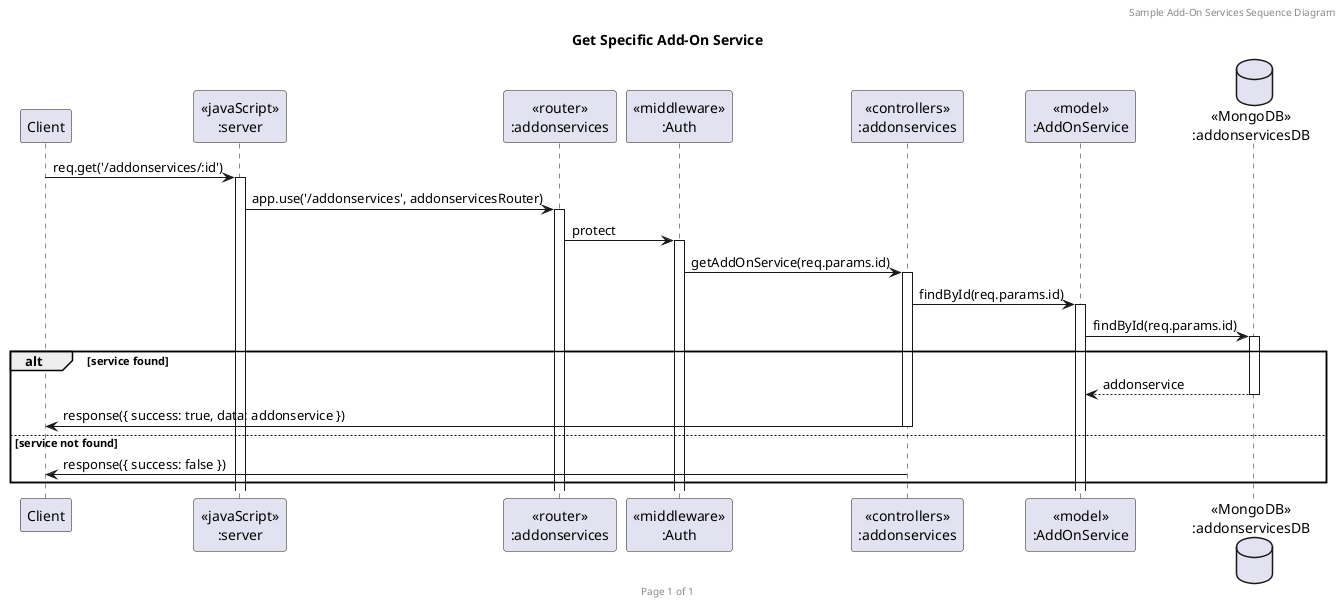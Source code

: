 @startuml Get Specific Add-On Service

header Sample Add-On Services Sequence Diagram
footer Page %page% of %lastpage%
title "Get Specific Add-On Service"

participant "Client" as client
participant "<<javaScript>>\n:server" as server
participant "<<router>>\n:addonservices" as routerAddOnServices
participant "<<middleware>>\n:Auth" as AuthMiddleware
participant "<<controllers>>\n:addonservices" as controllersAddOnServices
participant "<<model>>\n:AddOnService" as modelAddOnService
database "<<MongoDB>>\n:addonservicesDB" as AddOnServicesDatabase

client->server ++: req.get('/addonservices/:id')
server->routerAddOnServices ++: app.use('/addonservices', addonservicesRouter)
routerAddOnServices -> AuthMiddleware ++: protect
AuthMiddleware -> controllersAddOnServices ++: getAddOnService(req.params.id)

controllersAddOnServices -> modelAddOnService ++: findById(req.params.id)
modelAddOnService -> AddOnServicesDatabase ++: findById(req.params.id)
alt service found
    AddOnServicesDatabase --> modelAddOnService --: addonservice
    controllersAddOnServices->client --: response({ success: true, data: addonservice })
else service not found
    controllersAddOnServices->client --: response({ success: false })
end

@enduml
